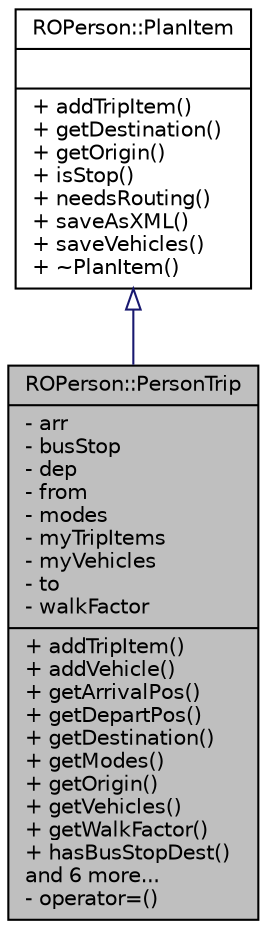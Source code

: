 digraph "ROPerson::PersonTrip"
{
  edge [fontname="Helvetica",fontsize="10",labelfontname="Helvetica",labelfontsize="10"];
  node [fontname="Helvetica",fontsize="10",shape=record];
  Node0 [label="{ROPerson::PersonTrip\n|- arr\l- busStop\l- dep\l- from\l- modes\l- myTripItems\l- myVehicles\l- to\l- walkFactor\l|+ addTripItem()\l+ addVehicle()\l+ getArrivalPos()\l+ getDepartPos()\l+ getDestination()\l+ getModes()\l+ getOrigin()\l+ getVehicles()\l+ getWalkFactor()\l+ hasBusStopDest()\land 6 more...\l- operator=()\l}",height=0.2,width=0.4,color="black", fillcolor="grey75", style="filled", fontcolor="black"];
  Node1 -> Node0 [dir="back",color="midnightblue",fontsize="10",style="solid",arrowtail="onormal",fontname="Helvetica"];
  Node1 [label="{ROPerson::PlanItem\n||+ addTripItem()\l+ getDestination()\l+ getOrigin()\l+ isStop()\l+ needsRouting()\l+ saveAsXML()\l+ saveVehicles()\l+ ~PlanItem()\l}",height=0.2,width=0.4,color="black", fillcolor="white", style="filled",URL="$da/d14/class_r_o_person_1_1_plan_item.html",tooltip="Every person has a plan comprising of multiple planItems. "];
}
